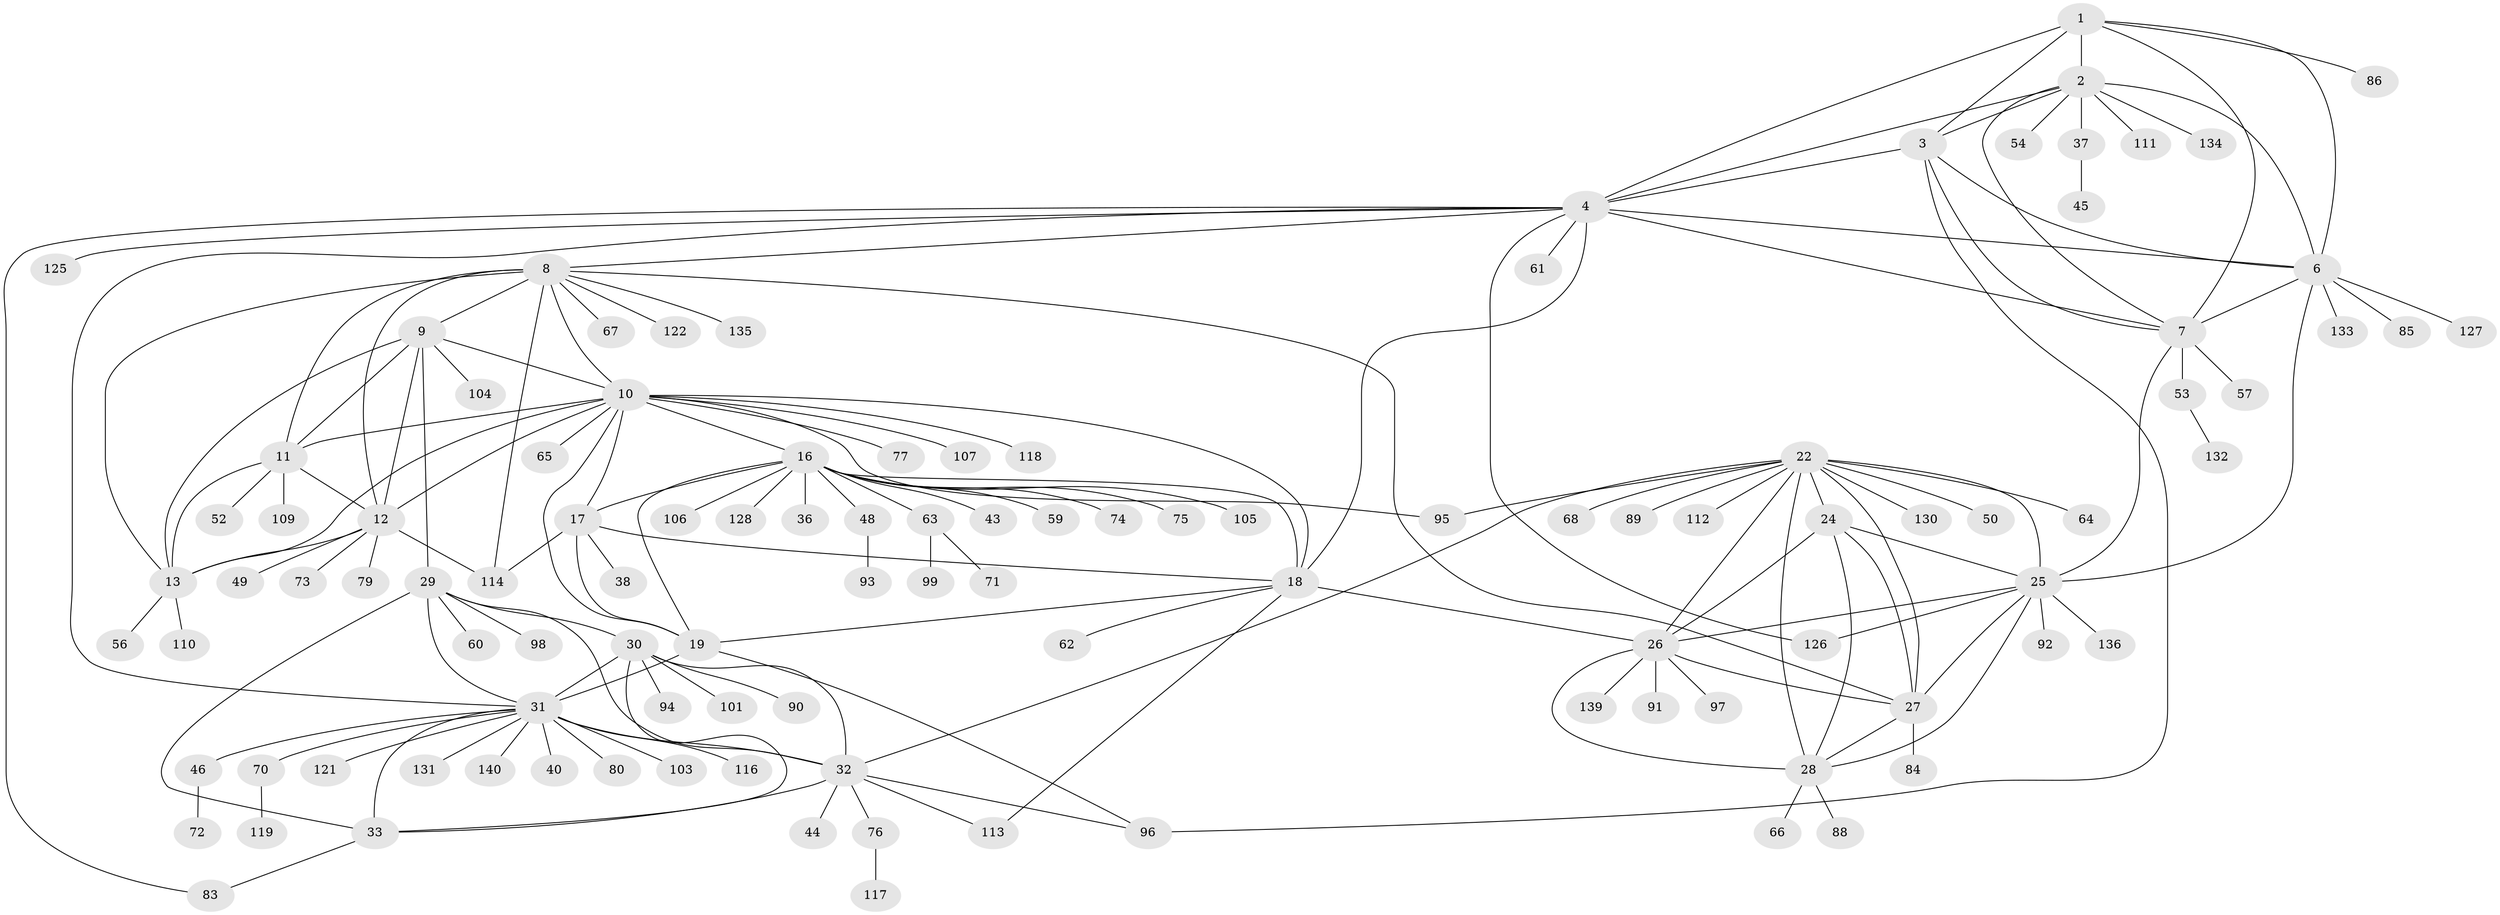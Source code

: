 // original degree distribution, {7: 0.02142857142857143, 11: 0.04285714285714286, 8: 0.02142857142857143, 13: 0.014285714285714285, 6: 0.02857142857142857, 10: 0.03571428571428571, 9: 0.06428571428571428, 12: 0.02142857142857143, 2: 0.1357142857142857, 1: 0.5928571428571429, 3: 0.02142857142857143}
// Generated by graph-tools (version 1.1) at 2025/42/03/06/25 10:42:10]
// undirected, 110 vertices, 166 edges
graph export_dot {
graph [start="1"]
  node [color=gray90,style=filled];
  1 [super="+5"];
  2 [super="+87"];
  3 [super="+41"];
  4;
  6 [super="+78"];
  7 [super="+82"];
  8 [super="+55"];
  9 [super="+81"];
  10 [super="+15"];
  11 [super="+58"];
  12 [super="+14"];
  13 [super="+138"];
  16 [super="+21"];
  17 [super="+42"];
  18 [super="+20"];
  19 [super="+102"];
  22 [super="+23"];
  24;
  25 [super="+47"];
  26 [super="+39"];
  27;
  28 [super="+69"];
  29 [super="+108"];
  30;
  31 [super="+35"];
  32 [super="+34"];
  33 [super="+129"];
  36 [super="+137"];
  37;
  38;
  40;
  43;
  44;
  45 [super="+51"];
  46;
  48;
  49;
  50;
  52;
  53;
  54;
  56;
  57;
  59;
  60;
  61;
  62;
  63;
  64;
  65;
  66;
  67;
  68;
  70;
  71;
  72;
  73 [super="+123"];
  74;
  75;
  76;
  77;
  79;
  80;
  83;
  84;
  85;
  86;
  88;
  89;
  90;
  91;
  92;
  93;
  94 [super="+115"];
  95 [super="+100"];
  96 [super="+120"];
  97;
  98;
  99;
  101;
  103;
  104;
  105;
  106;
  107;
  109;
  110;
  111;
  112;
  113;
  114 [super="+124"];
  116;
  117;
  118;
  119;
  121;
  122;
  125;
  126;
  127;
  128;
  130;
  131;
  132;
  133;
  134;
  135;
  136;
  139;
  140;
  1 -- 2 [weight=2];
  1 -- 3 [weight=2];
  1 -- 4 [weight=2];
  1 -- 6 [weight=2];
  1 -- 7 [weight=2];
  1 -- 86;
  2 -- 3;
  2 -- 4;
  2 -- 6;
  2 -- 7;
  2 -- 37;
  2 -- 54;
  2 -- 111;
  2 -- 134;
  3 -- 4;
  3 -- 6;
  3 -- 7;
  3 -- 96;
  4 -- 6;
  4 -- 7;
  4 -- 8;
  4 -- 31;
  4 -- 61;
  4 -- 83;
  4 -- 125;
  4 -- 126;
  4 -- 18;
  6 -- 7;
  6 -- 85;
  6 -- 127;
  6 -- 133;
  6 -- 25;
  7 -- 25;
  7 -- 53;
  7 -- 57;
  8 -- 9;
  8 -- 10;
  8 -- 11;
  8 -- 12 [weight=2];
  8 -- 13;
  8 -- 27;
  8 -- 67;
  8 -- 114;
  8 -- 122;
  8 -- 135;
  9 -- 10;
  9 -- 11;
  9 -- 12 [weight=2];
  9 -- 13;
  9 -- 29;
  9 -- 104;
  10 -- 11;
  10 -- 12 [weight=2];
  10 -- 13;
  10 -- 65;
  10 -- 107;
  10 -- 77;
  10 -- 16 [weight=2];
  10 -- 17;
  10 -- 18 [weight=2];
  10 -- 19;
  10 -- 118;
  10 -- 95;
  11 -- 12 [weight=2];
  11 -- 13;
  11 -- 52;
  11 -- 109;
  12 -- 13 [weight=2];
  12 -- 49;
  12 -- 73;
  12 -- 79;
  12 -- 114;
  13 -- 56;
  13 -- 110;
  16 -- 17 [weight=2];
  16 -- 18 [weight=4];
  16 -- 19 [weight=2];
  16 -- 36;
  16 -- 59;
  16 -- 63;
  16 -- 75;
  16 -- 105;
  16 -- 128;
  16 -- 74;
  16 -- 43;
  16 -- 106;
  16 -- 48;
  17 -- 18 [weight=2];
  17 -- 19;
  17 -- 38;
  17 -- 114;
  18 -- 19 [weight=2];
  18 -- 113;
  18 -- 26;
  18 -- 62;
  19 -- 96;
  19 -- 31;
  22 -- 24 [weight=2];
  22 -- 25 [weight=2];
  22 -- 26 [weight=2];
  22 -- 27 [weight=2];
  22 -- 28 [weight=2];
  22 -- 50;
  22 -- 64;
  22 -- 68;
  22 -- 89;
  22 -- 95;
  22 -- 130;
  22 -- 112;
  22 -- 32;
  24 -- 25;
  24 -- 26;
  24 -- 27;
  24 -- 28;
  25 -- 26;
  25 -- 27;
  25 -- 28;
  25 -- 92;
  25 -- 126;
  25 -- 136;
  26 -- 27;
  26 -- 28;
  26 -- 97;
  26 -- 139;
  26 -- 91;
  27 -- 28;
  27 -- 84;
  28 -- 66;
  28 -- 88;
  29 -- 30;
  29 -- 31 [weight=2];
  29 -- 32 [weight=2];
  29 -- 33;
  29 -- 60;
  29 -- 98;
  30 -- 31 [weight=2];
  30 -- 32 [weight=2];
  30 -- 33;
  30 -- 90;
  30 -- 94;
  30 -- 101;
  31 -- 32 [weight=4];
  31 -- 33 [weight=2];
  31 -- 80;
  31 -- 103;
  31 -- 116;
  31 -- 121;
  31 -- 131;
  31 -- 70;
  31 -- 40;
  31 -- 140;
  31 -- 46;
  32 -- 33 [weight=2];
  32 -- 96;
  32 -- 44;
  32 -- 76;
  32 -- 113;
  33 -- 83;
  37 -- 45;
  46 -- 72;
  48 -- 93;
  53 -- 132;
  63 -- 71;
  63 -- 99;
  70 -- 119;
  76 -- 117;
}
